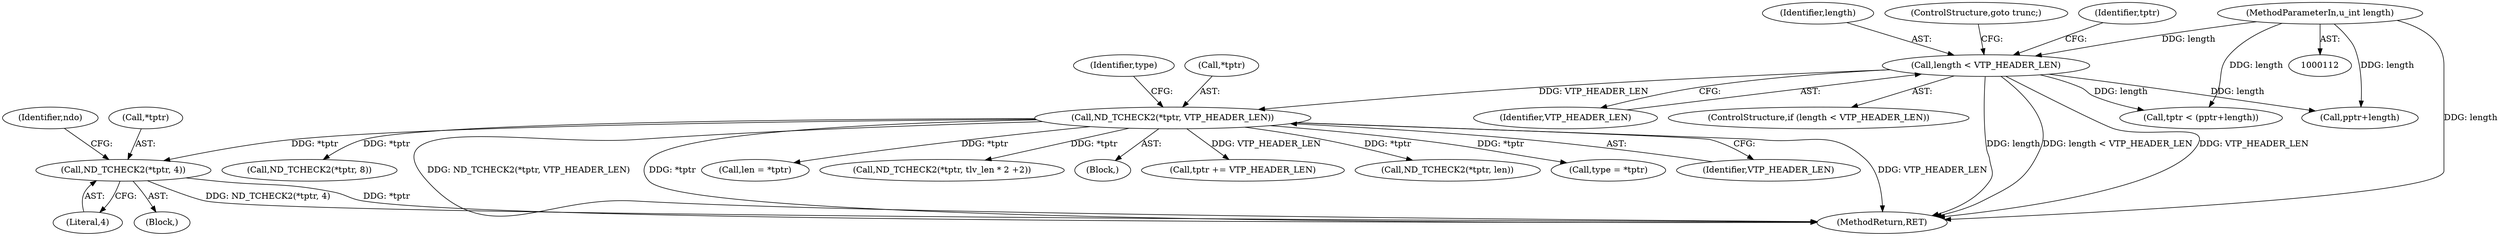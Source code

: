 digraph "0_tcpdump_ae83295915d08a854de27a88efac5dd7353e6d3f@pointer" {
"1000559" [label="(Call,ND_TCHECK2(*tptr, 4))"];
"1000132" [label="(Call,ND_TCHECK2(*tptr, VTP_HEADER_LEN))"];
"1000125" [label="(Call,length < VTP_HEADER_LEN)"];
"1000115" [label="(MethodParameterIn,u_int length)"];
"1000316" [label="(Call,len = *tptr)"];
"1000444" [label="(Call,ND_TCHECK2(*tptr, tlv_len * 2 +2))"];
"1000581" [label="(MethodReturn,RET)"];
"1000308" [label="(Call,tptr < (pptr+length))"];
"1000116" [label="(Block,)"];
"1000213" [label="(Call,tptr += VTP_HEADER_LEN)"];
"1000310" [label="(Call,pptr+length)"];
"1000562" [label="(Literal,4)"];
"1000137" [label="(Identifier,type)"];
"1000127" [label="(Identifier,VTP_HEADER_LEN)"];
"1000115" [label="(MethodParameterIn,u_int length)"];
"1000325" [label="(Call,ND_TCHECK2(*tptr, len))"];
"1000218" [label="(Block,)"];
"1000126" [label="(Identifier,length)"];
"1000128" [label="(ControlStructure,goto trunc;)"];
"1000125" [label="(Call,length < VTP_HEADER_LEN)"];
"1000130" [label="(Identifier,tptr)"];
"1000132" [label="(Call,ND_TCHECK2(*tptr, VTP_HEADER_LEN))"];
"1000560" [label="(Call,*tptr)"];
"1000413" [label="(Call,type = *tptr)"];
"1000124" [label="(ControlStructure,if (length < VTP_HEADER_LEN))"];
"1000565" [label="(Identifier,ndo)"];
"1000133" [label="(Call,*tptr)"];
"1000135" [label="(Identifier,VTP_HEADER_LEN)"];
"1000220" [label="(Call,ND_TCHECK2(*tptr, 8))"];
"1000559" [label="(Call,ND_TCHECK2(*tptr, 4))"];
"1000559" -> "1000218"  [label="AST: "];
"1000559" -> "1000562"  [label="CFG: "];
"1000560" -> "1000559"  [label="AST: "];
"1000562" -> "1000559"  [label="AST: "];
"1000565" -> "1000559"  [label="CFG: "];
"1000559" -> "1000581"  [label="DDG: *tptr"];
"1000559" -> "1000581"  [label="DDG: ND_TCHECK2(*tptr, 4)"];
"1000132" -> "1000559"  [label="DDG: *tptr"];
"1000132" -> "1000116"  [label="AST: "];
"1000132" -> "1000135"  [label="CFG: "];
"1000133" -> "1000132"  [label="AST: "];
"1000135" -> "1000132"  [label="AST: "];
"1000137" -> "1000132"  [label="CFG: "];
"1000132" -> "1000581"  [label="DDG: ND_TCHECK2(*tptr, VTP_HEADER_LEN)"];
"1000132" -> "1000581"  [label="DDG: *tptr"];
"1000132" -> "1000581"  [label="DDG: VTP_HEADER_LEN"];
"1000125" -> "1000132"  [label="DDG: VTP_HEADER_LEN"];
"1000132" -> "1000213"  [label="DDG: VTP_HEADER_LEN"];
"1000132" -> "1000220"  [label="DDG: *tptr"];
"1000132" -> "1000316"  [label="DDG: *tptr"];
"1000132" -> "1000325"  [label="DDG: *tptr"];
"1000132" -> "1000413"  [label="DDG: *tptr"];
"1000132" -> "1000444"  [label="DDG: *tptr"];
"1000125" -> "1000124"  [label="AST: "];
"1000125" -> "1000127"  [label="CFG: "];
"1000126" -> "1000125"  [label="AST: "];
"1000127" -> "1000125"  [label="AST: "];
"1000128" -> "1000125"  [label="CFG: "];
"1000130" -> "1000125"  [label="CFG: "];
"1000125" -> "1000581"  [label="DDG: length"];
"1000125" -> "1000581"  [label="DDG: length < VTP_HEADER_LEN"];
"1000125" -> "1000581"  [label="DDG: VTP_HEADER_LEN"];
"1000115" -> "1000125"  [label="DDG: length"];
"1000125" -> "1000308"  [label="DDG: length"];
"1000125" -> "1000310"  [label="DDG: length"];
"1000115" -> "1000112"  [label="AST: "];
"1000115" -> "1000581"  [label="DDG: length"];
"1000115" -> "1000308"  [label="DDG: length"];
"1000115" -> "1000310"  [label="DDG: length"];
}
